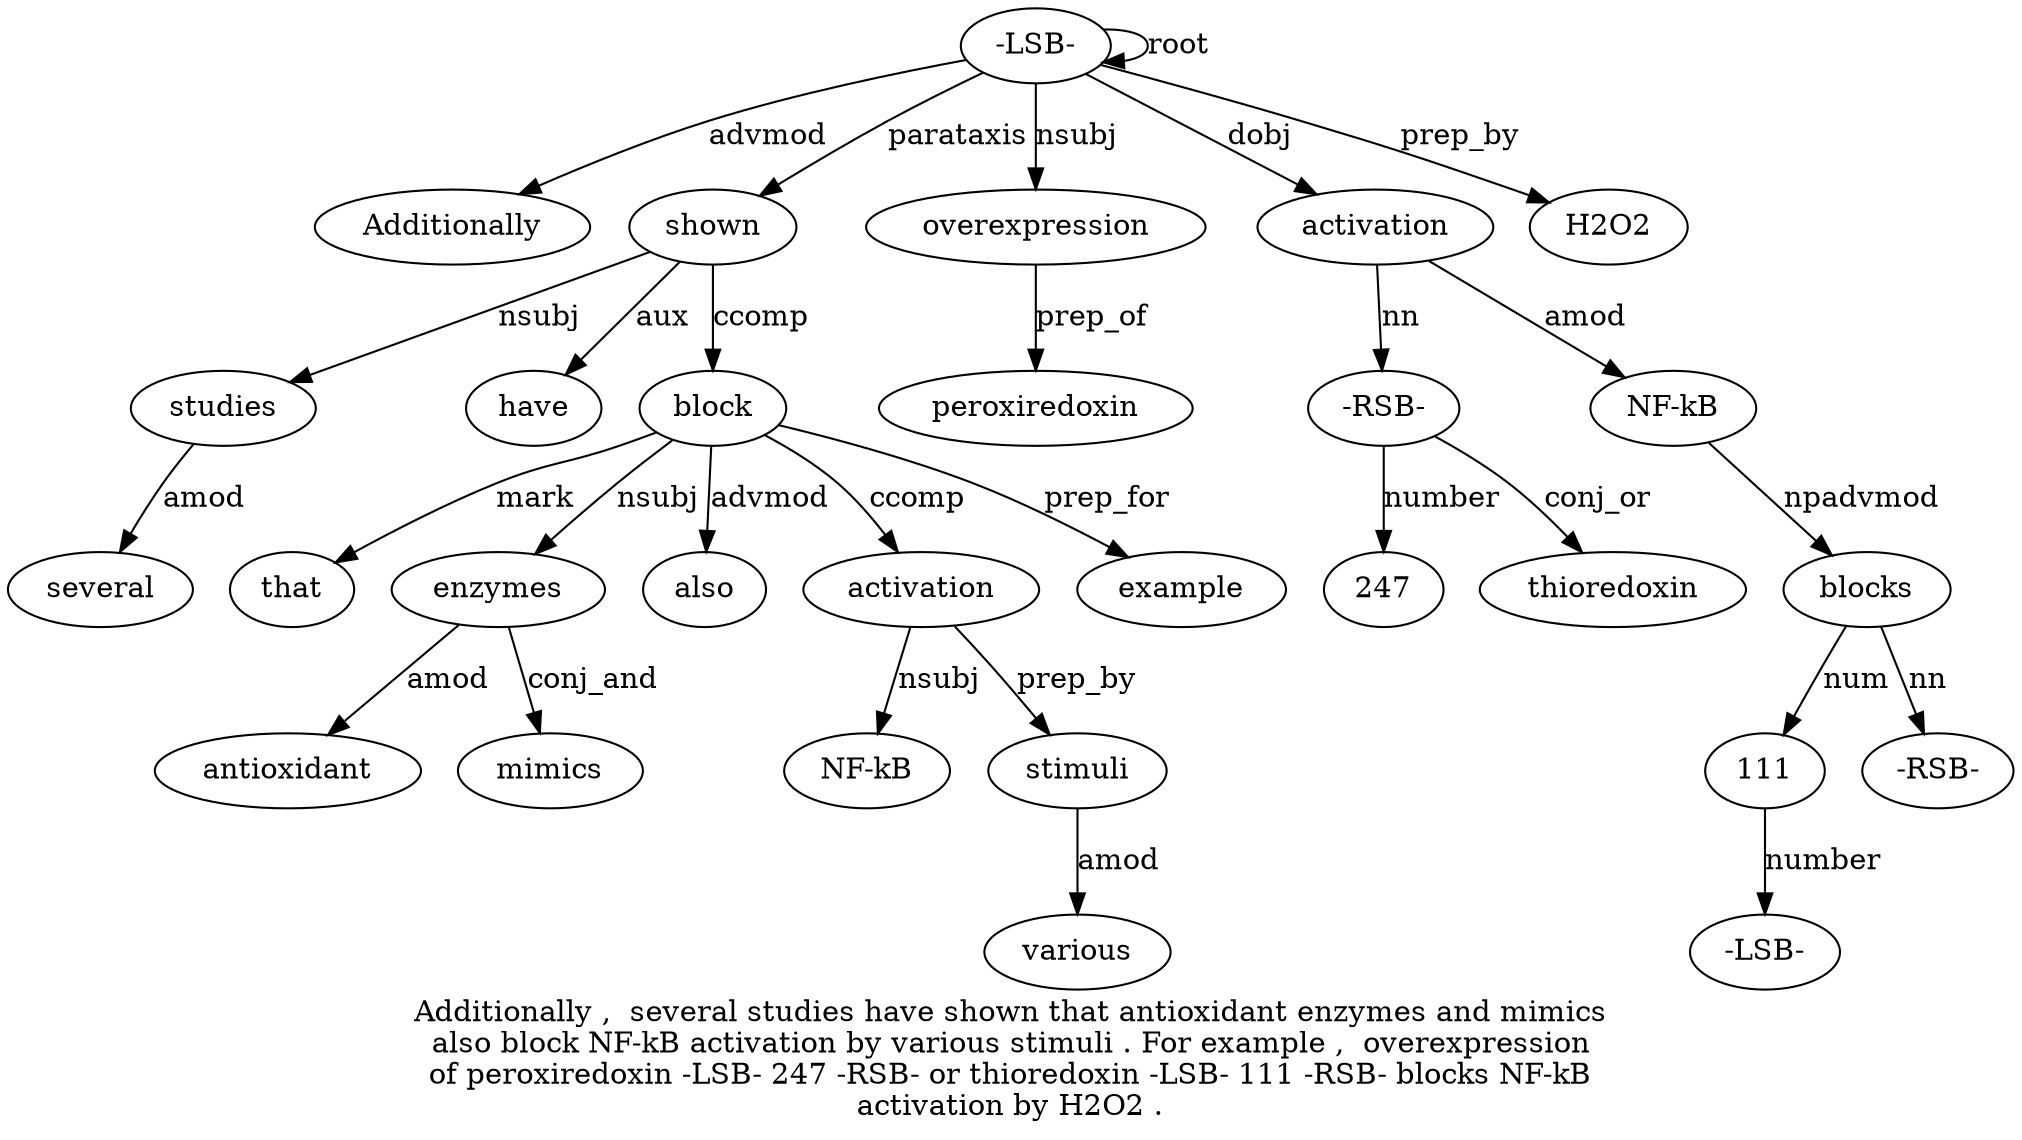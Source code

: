 digraph "Additionally ,  several studies have shown that antioxidant enzymes and mimics also block NF-kB activation by various stimuli . For example ,  overexpression of peroxiredoxin -LSB- 247 -RSB- or thioredoxin -LSB- 111 -RSB- blocks NF-kB activation by H2O2 ." {
label="Additionally ,  several studies have shown that antioxidant enzymes and mimics
also block NF-kB activation by various stimuli . For example ,  overexpression
of peroxiredoxin -LSB- 247 -RSB- or thioredoxin -LSB- 111 -RSB- blocks NF-kB
activation by H2O2 .";
"-LSB-26" [style=filled, fillcolor=white, label="-LSB-"];
Additionally1 [style=filled, fillcolor=white, label=Additionally];
"-LSB-26" -> Additionally1  [label=advmod];
studies4 [style=filled, fillcolor=white, label=studies];
several3 [style=filled, fillcolor=white, label=several];
studies4 -> several3  [label=amod];
shown6 [style=filled, fillcolor=white, label=shown];
shown6 -> studies4  [label=nsubj];
have5 [style=filled, fillcolor=white, label=have];
shown6 -> have5  [label=aux];
"-LSB-26" -> shown6  [label=parataxis];
block13 [style=filled, fillcolor=white, label=block];
that7 [style=filled, fillcolor=white, label=that];
block13 -> that7  [label=mark];
enzymes9 [style=filled, fillcolor=white, label=enzymes];
antioxidant8 [style=filled, fillcolor=white, label=antioxidant];
enzymes9 -> antioxidant8  [label=amod];
block13 -> enzymes9  [label=nsubj];
mimics11 [style=filled, fillcolor=white, label=mimics];
enzymes9 -> mimics11  [label=conj_and];
also12 [style=filled, fillcolor=white, label=also];
block13 -> also12  [label=advmod];
shown6 -> block13  [label=ccomp];
activation15 [style=filled, fillcolor=white, label=activation];
"NF-kB14" [style=filled, fillcolor=white, label="NF-kB"];
activation15 -> "NF-kB14"  [label=nsubj];
block13 -> activation15  [label=ccomp];
stimuli18 [style=filled, fillcolor=white, label=stimuli];
various17 [style=filled, fillcolor=white, label=various];
stimuli18 -> various17  [label=amod];
activation15 -> stimuli18  [label=prep_by];
example21 [style=filled, fillcolor=white, label=example];
block13 -> example21  [label=prep_for];
overexpression23 [style=filled, fillcolor=white, label=overexpression];
"-LSB-26" -> overexpression23  [label=nsubj];
peroxiredoxin25 [style=filled, fillcolor=white, label=peroxiredoxin];
overexpression23 -> peroxiredoxin25  [label=prep_of];
"-LSB-26" -> "-LSB-26"  [label=root];
"-RSB-28" [style=filled, fillcolor=white, label="-RSB-"];
247 [style=filled, fillcolor=white, label=247];
"-RSB-28" -> 247  [label=number];
activation36 [style=filled, fillcolor=white, label=activation];
activation36 -> "-RSB-28"  [label=nn];
thioredoxin30 [style=filled, fillcolor=white, label=thioredoxin];
"-RSB-28" -> thioredoxin30  [label=conj_or];
11132 [style=filled, fillcolor=white, label=111];
"-LSB-31" [style=filled, fillcolor=white, label="-LSB-"];
11132 -> "-LSB-31"  [label=number];
blocks34 [style=filled, fillcolor=white, label=blocks];
blocks34 -> 11132  [label=num];
"-RSB-33" [style=filled, fillcolor=white, label="-RSB-"];
blocks34 -> "-RSB-33"  [label=nn];
"NF-kB35" [style=filled, fillcolor=white, label="NF-kB"];
"NF-kB35" -> blocks34  [label=npadvmod];
activation36 -> "NF-kB35"  [label=amod];
"-LSB-26" -> activation36  [label=dobj];
H2O238 [style=filled, fillcolor=white, label=H2O2];
"-LSB-26" -> H2O238  [label=prep_by];
}
